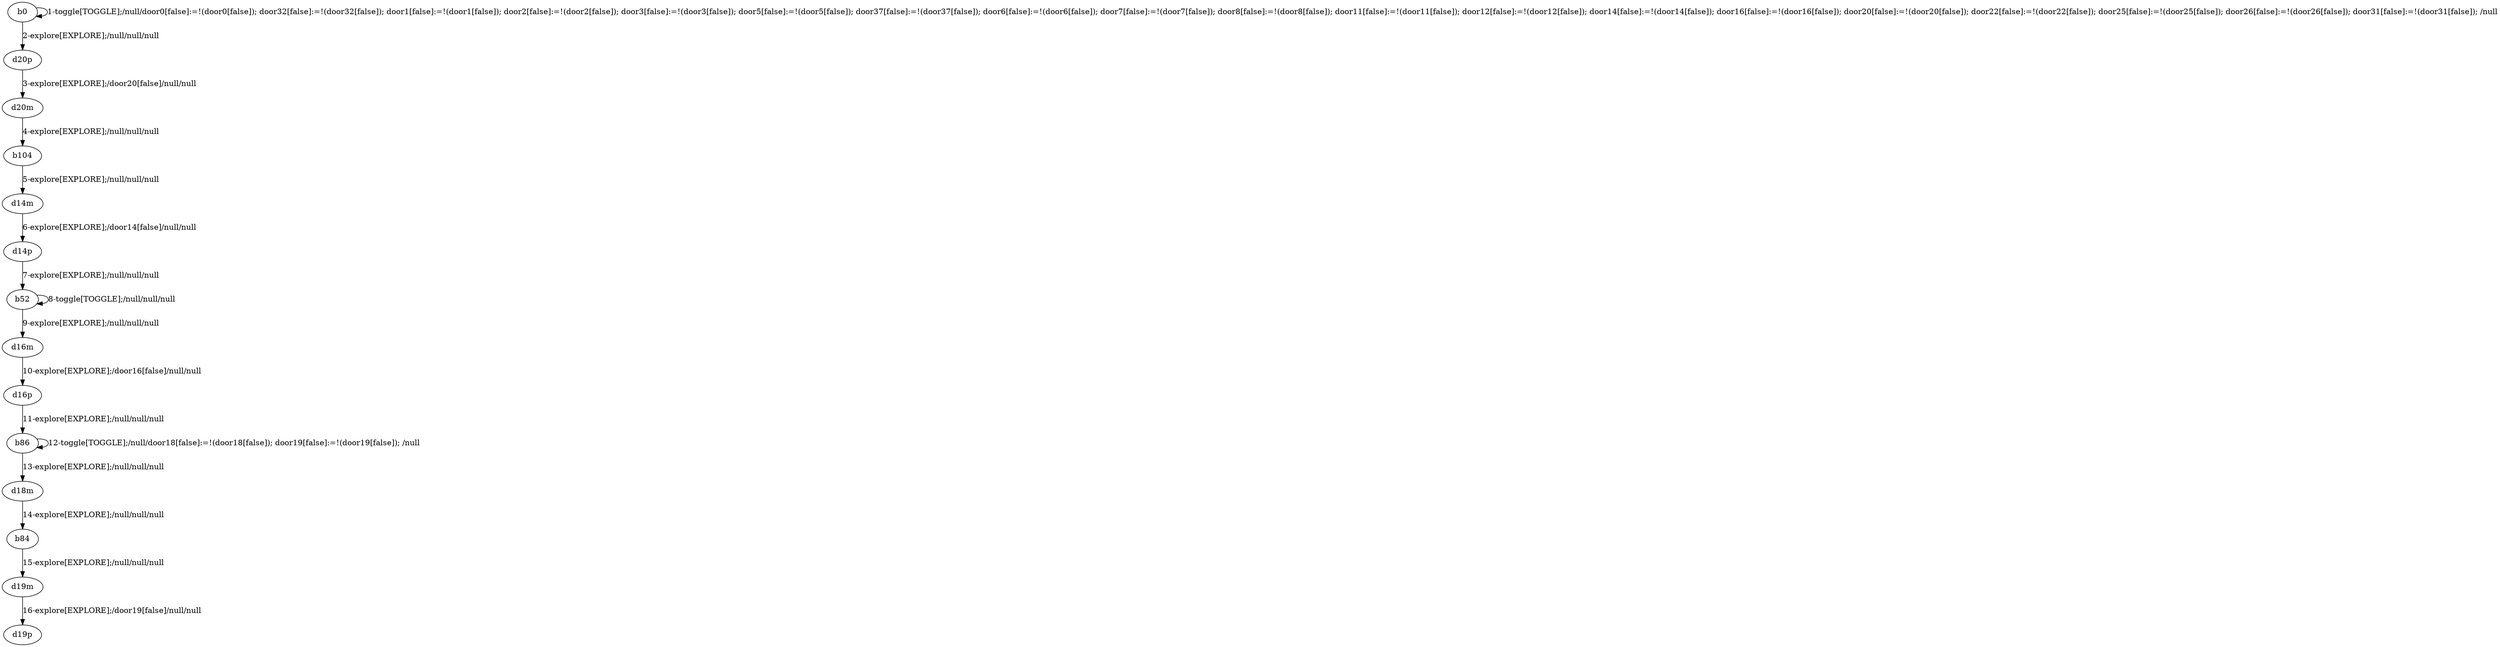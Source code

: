 # Total number of goals covered by this test: 6
# d19m --> d19p
# b86 --> b86
# b86 --> d18m
# d18m --> b84
# d16p --> b86
# b84 --> d19m

digraph g {
"b0" -> "b0" [label = "1-toggle[TOGGLE];/null/door0[false]:=!(door0[false]); door32[false]:=!(door32[false]); door1[false]:=!(door1[false]); door2[false]:=!(door2[false]); door3[false]:=!(door3[false]); door5[false]:=!(door5[false]); door37[false]:=!(door37[false]); door6[false]:=!(door6[false]); door7[false]:=!(door7[false]); door8[false]:=!(door8[false]); door11[false]:=!(door11[false]); door12[false]:=!(door12[false]); door14[false]:=!(door14[false]); door16[false]:=!(door16[false]); door20[false]:=!(door20[false]); door22[false]:=!(door22[false]); door25[false]:=!(door25[false]); door26[false]:=!(door26[false]); door31[false]:=!(door31[false]); /null"];
"b0" -> "d20p" [label = "2-explore[EXPLORE];/null/null/null"];
"d20p" -> "d20m" [label = "3-explore[EXPLORE];/door20[false]/null/null"];
"d20m" -> "b104" [label = "4-explore[EXPLORE];/null/null/null"];
"b104" -> "d14m" [label = "5-explore[EXPLORE];/null/null/null"];
"d14m" -> "d14p" [label = "6-explore[EXPLORE];/door14[false]/null/null"];
"d14p" -> "b52" [label = "7-explore[EXPLORE];/null/null/null"];
"b52" -> "b52" [label = "8-toggle[TOGGLE];/null/null/null"];
"b52" -> "d16m" [label = "9-explore[EXPLORE];/null/null/null"];
"d16m" -> "d16p" [label = "10-explore[EXPLORE];/door16[false]/null/null"];
"d16p" -> "b86" [label = "11-explore[EXPLORE];/null/null/null"];
"b86" -> "b86" [label = "12-toggle[TOGGLE];/null/door18[false]:=!(door18[false]); door19[false]:=!(door19[false]); /null"];
"b86" -> "d18m" [label = "13-explore[EXPLORE];/null/null/null"];
"d18m" -> "b84" [label = "14-explore[EXPLORE];/null/null/null"];
"b84" -> "d19m" [label = "15-explore[EXPLORE];/null/null/null"];
"d19m" -> "d19p" [label = "16-explore[EXPLORE];/door19[false]/null/null"];
}